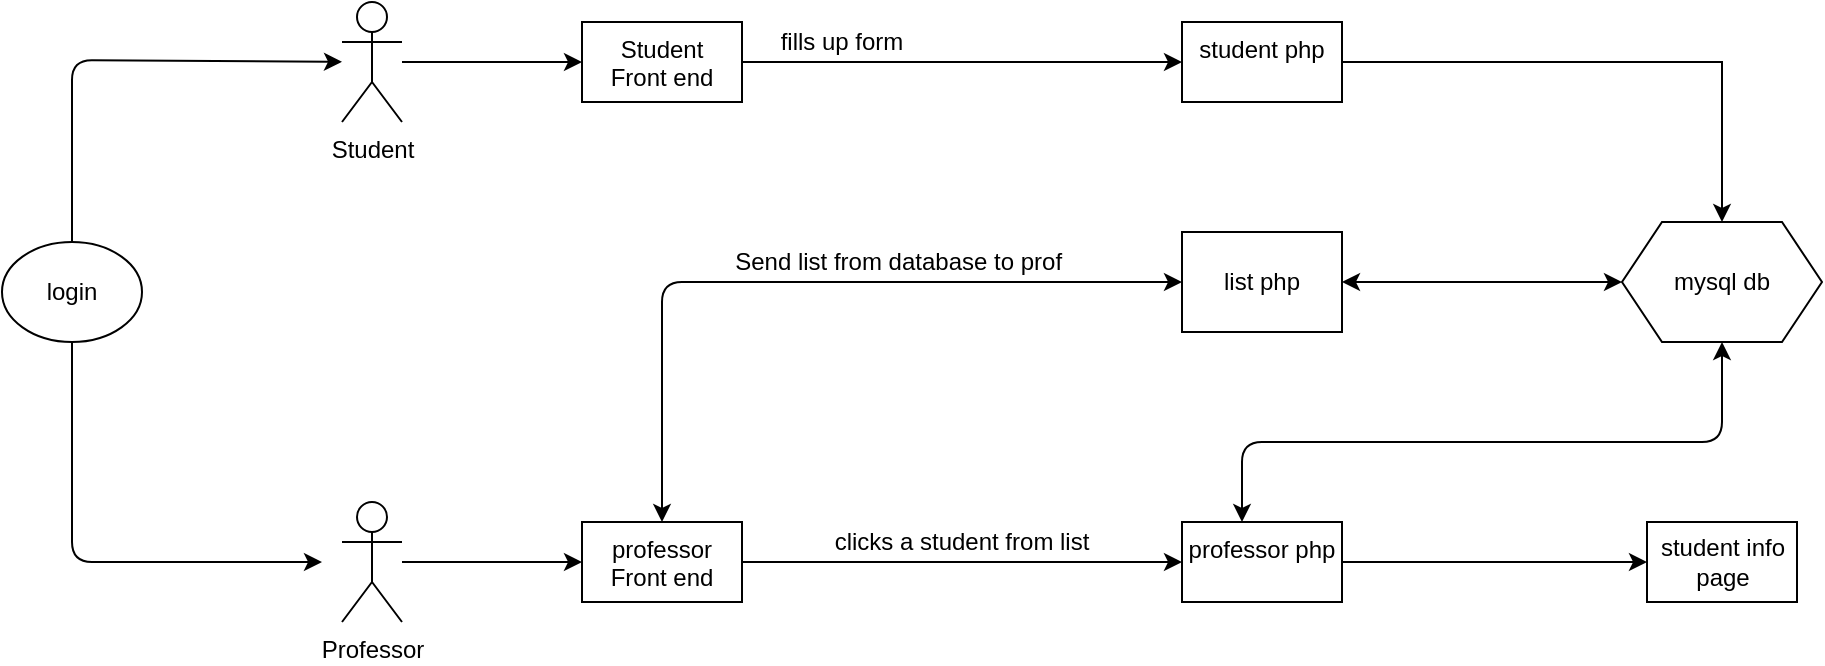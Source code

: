 <mxfile version="13.7.3" type="github"><diagram id="4aa8wAZ0o7xEDvILLgwO" name="Page-1"><mxGraphModel dx="1185" dy="662" grid="1" gridSize="10" guides="1" tooltips="1" connect="1" arrows="1" fold="1" page="1" pageScale="1" pageWidth="850" pageHeight="1100" math="0" shadow="0"><root><mxCell id="0"/><mxCell id="1" parent="0"/><mxCell id="EouYHxyzLxLGKdWwx1PY-8" value="" style="edgeStyle=orthogonalEdgeStyle;rounded=0;orthogonalLoop=1;jettySize=auto;html=1;" edge="1" parent="1" source="EouYHxyzLxLGKdWwx1PY-1" target="EouYHxyzLxLGKdWwx1PY-7"><mxGeometry relative="1" as="geometry"/></mxCell><object label="Student" id="EouYHxyzLxLGKdWwx1PY-1"><mxCell style="shape=umlActor;verticalLabelPosition=bottom;verticalAlign=top;html=1;outlineConnect=0;" vertex="1" parent="1"><mxGeometry x="270" y="60" width="30" height="60" as="geometry"/></mxCell></object><mxCell id="EouYHxyzLxLGKdWwx1PY-18" value="" style="edgeStyle=orthogonalEdgeStyle;rounded=0;orthogonalLoop=1;jettySize=auto;html=1;" edge="1" parent="1" source="EouYHxyzLxLGKdWwx1PY-7" target="EouYHxyzLxLGKdWwx1PY-17"><mxGeometry relative="1" as="geometry"/></mxCell><mxCell id="EouYHxyzLxLGKdWwx1PY-7" value="Student&lt;br&gt;Front end" style="whiteSpace=wrap;html=1;verticalAlign=top;" vertex="1" parent="1"><mxGeometry x="390" y="70" width="80" height="40" as="geometry"/></mxCell><mxCell id="EouYHxyzLxLGKdWwx1PY-22" style="edgeStyle=orthogonalEdgeStyle;rounded=0;orthogonalLoop=1;jettySize=auto;html=1;exitX=1;exitY=0.5;exitDx=0;exitDy=0;" edge="1" parent="1" source="EouYHxyzLxLGKdWwx1PY-17" target="EouYHxyzLxLGKdWwx1PY-19"><mxGeometry relative="1" as="geometry"/></mxCell><mxCell id="EouYHxyzLxLGKdWwx1PY-17" value="student php" style="whiteSpace=wrap;html=1;verticalAlign=top;" vertex="1" parent="1"><mxGeometry x="690" y="70" width="80" height="40" as="geometry"/></mxCell><mxCell id="EouYHxyzLxLGKdWwx1PY-19" value="mysql db" style="shape=hexagon;perimeter=hexagonPerimeter2;whiteSpace=wrap;html=1;fixedSize=1;" vertex="1" parent="1"><mxGeometry x="910" y="170" width="100" height="60" as="geometry"/></mxCell><mxCell id="EouYHxyzLxLGKdWwx1PY-27" value="" style="edgeStyle=orthogonalEdgeStyle;rounded=0;orthogonalLoop=1;jettySize=auto;html=1;" edge="1" parent="1" source="EouYHxyzLxLGKdWwx1PY-23" target="EouYHxyzLxLGKdWwx1PY-26"><mxGeometry relative="1" as="geometry"/></mxCell><object label="Professor&lt;br&gt;" id="EouYHxyzLxLGKdWwx1PY-23"><mxCell style="shape=umlActor;verticalLabelPosition=bottom;verticalAlign=top;html=1;outlineConnect=0;" vertex="1" parent="1"><mxGeometry x="270" y="310" width="30" height="60" as="geometry"/></mxCell></object><mxCell id="EouYHxyzLxLGKdWwx1PY-26" value="professor&lt;br&gt;Front end" style="whiteSpace=wrap;html=1;verticalAlign=top;" vertex="1" parent="1"><mxGeometry x="390" y="320" width="80" height="40" as="geometry"/></mxCell><mxCell id="EouYHxyzLxLGKdWwx1PY-31" value="login" style="ellipse;whiteSpace=wrap;html=1;" vertex="1" parent="1"><mxGeometry x="100" y="180" width="70" height="50" as="geometry"/></mxCell><mxCell id="EouYHxyzLxLGKdWwx1PY-37" value="" style="endArrow=classic;html=1;exitX=0.5;exitY=1;exitDx=0;exitDy=0;" edge="1" parent="1" source="EouYHxyzLxLGKdWwx1PY-31"><mxGeometry width="50" height="50" relative="1" as="geometry"><mxPoint x="180" y="430" as="sourcePoint"/><mxPoint x="260" y="340" as="targetPoint"/><Array as="points"><mxPoint x="135" y="340"/></Array></mxGeometry></mxCell><mxCell id="EouYHxyzLxLGKdWwx1PY-39" value="" style="endArrow=classic;html=1;exitX=0.5;exitY=0;exitDx=0;exitDy=0;" edge="1" parent="1" source="EouYHxyzLxLGKdWwx1PY-31" target="EouYHxyzLxLGKdWwx1PY-1"><mxGeometry width="50" height="50" relative="1" as="geometry"><mxPoint x="180" y="430" as="sourcePoint"/><mxPoint x="230" y="380" as="targetPoint"/><Array as="points"><mxPoint x="135" y="89"/></Array></mxGeometry></mxCell><mxCell id="EouYHxyzLxLGKdWwx1PY-49" value="" style="edgeStyle=orthogonalEdgeStyle;rounded=0;orthogonalLoop=1;jettySize=auto;html=1;" edge="1" parent="1" source="EouYHxyzLxLGKdWwx1PY-28" target="EouYHxyzLxLGKdWwx1PY-48"><mxGeometry relative="1" as="geometry"/></mxCell><mxCell id="EouYHxyzLxLGKdWwx1PY-44" value="fills up form" style="text;html=1;strokeColor=none;fillColor=none;align=center;verticalAlign=middle;whiteSpace=wrap;rounded=0;" vertex="1" parent="1"><mxGeometry x="480" y="70" width="80" height="20" as="geometry"/></mxCell><mxCell id="EouYHxyzLxLGKdWwx1PY-46" value="Send list from database to prof&amp;nbsp;" style="text;html=1;strokeColor=none;fillColor=none;align=center;verticalAlign=middle;whiteSpace=wrap;rounded=0;" vertex="1" parent="1"><mxGeometry x="390" y="180" width="320" height="20" as="geometry"/></mxCell><mxCell id="EouYHxyzLxLGKdWwx1PY-48" value="student info page" style="whiteSpace=wrap;html=1;" vertex="1" parent="1"><mxGeometry x="922.5" y="320" width="75" height="40" as="geometry"/></mxCell><mxCell id="EouYHxyzLxLGKdWwx1PY-28" value="professor php" style="whiteSpace=wrap;html=1;verticalAlign=top;" vertex="1" parent="1"><mxGeometry x="690" y="320" width="80" height="40" as="geometry"/></mxCell><mxCell id="EouYHxyzLxLGKdWwx1PY-50" value="" style="edgeStyle=orthogonalEdgeStyle;rounded=0;orthogonalLoop=1;jettySize=auto;html=1;exitX=1;exitY=0.5;exitDx=0;exitDy=0;" edge="1" parent="1" source="EouYHxyzLxLGKdWwx1PY-26" target="EouYHxyzLxLGKdWwx1PY-28"><mxGeometry relative="1" as="geometry"><mxPoint x="620" y="300.0" as="sourcePoint"/><mxPoint x="775" y="300.0" as="targetPoint"/></mxGeometry></mxCell><mxCell id="EouYHxyzLxLGKdWwx1PY-51" value="clicks a student from list" style="text;html=1;strokeColor=none;fillColor=none;align=center;verticalAlign=middle;whiteSpace=wrap;rounded=0;" vertex="1" parent="1"><mxGeometry x="470" y="320" width="220" height="20" as="geometry"/></mxCell><mxCell id="EouYHxyzLxLGKdWwx1PY-52" value="" style="endArrow=classic;startArrow=classic;html=1;entryX=0.5;entryY=1;entryDx=0;entryDy=0;" edge="1" parent="1" target="EouYHxyzLxLGKdWwx1PY-19"><mxGeometry width="50" height="50" relative="1" as="geometry"><mxPoint x="720" y="320" as="sourcePoint"/><mxPoint x="770" y="270" as="targetPoint"/><Array as="points"><mxPoint x="720" y="280"/><mxPoint x="960" y="280"/></Array></mxGeometry></mxCell><mxCell id="EouYHxyzLxLGKdWwx1PY-53" value="list php" style="rounded=0;whiteSpace=wrap;html=1;" vertex="1" parent="1"><mxGeometry x="690" y="175" width="80" height="50" as="geometry"/></mxCell><mxCell id="EouYHxyzLxLGKdWwx1PY-57" value="" style="endArrow=classic;startArrow=classic;html=1;entryX=0;entryY=0.5;entryDx=0;entryDy=0;" edge="1" parent="1" target="EouYHxyzLxLGKdWwx1PY-53"><mxGeometry width="50" height="50" relative="1" as="geometry"><mxPoint x="430" y="320" as="sourcePoint"/><mxPoint x="480" y="270" as="targetPoint"/><Array as="points"><mxPoint x="430" y="200"/></Array></mxGeometry></mxCell><mxCell id="EouYHxyzLxLGKdWwx1PY-58" value="" style="endArrow=classic;startArrow=classic;html=1;exitX=1;exitY=0.5;exitDx=0;exitDy=0;entryX=0;entryY=0.5;entryDx=0;entryDy=0;" edge="1" parent="1" source="EouYHxyzLxLGKdWwx1PY-53" target="EouYHxyzLxLGKdWwx1PY-19"><mxGeometry width="50" height="50" relative="1" as="geometry"><mxPoint x="820" y="225" as="sourcePoint"/><mxPoint x="870" y="175" as="targetPoint"/></mxGeometry></mxCell></root></mxGraphModel></diagram></mxfile>